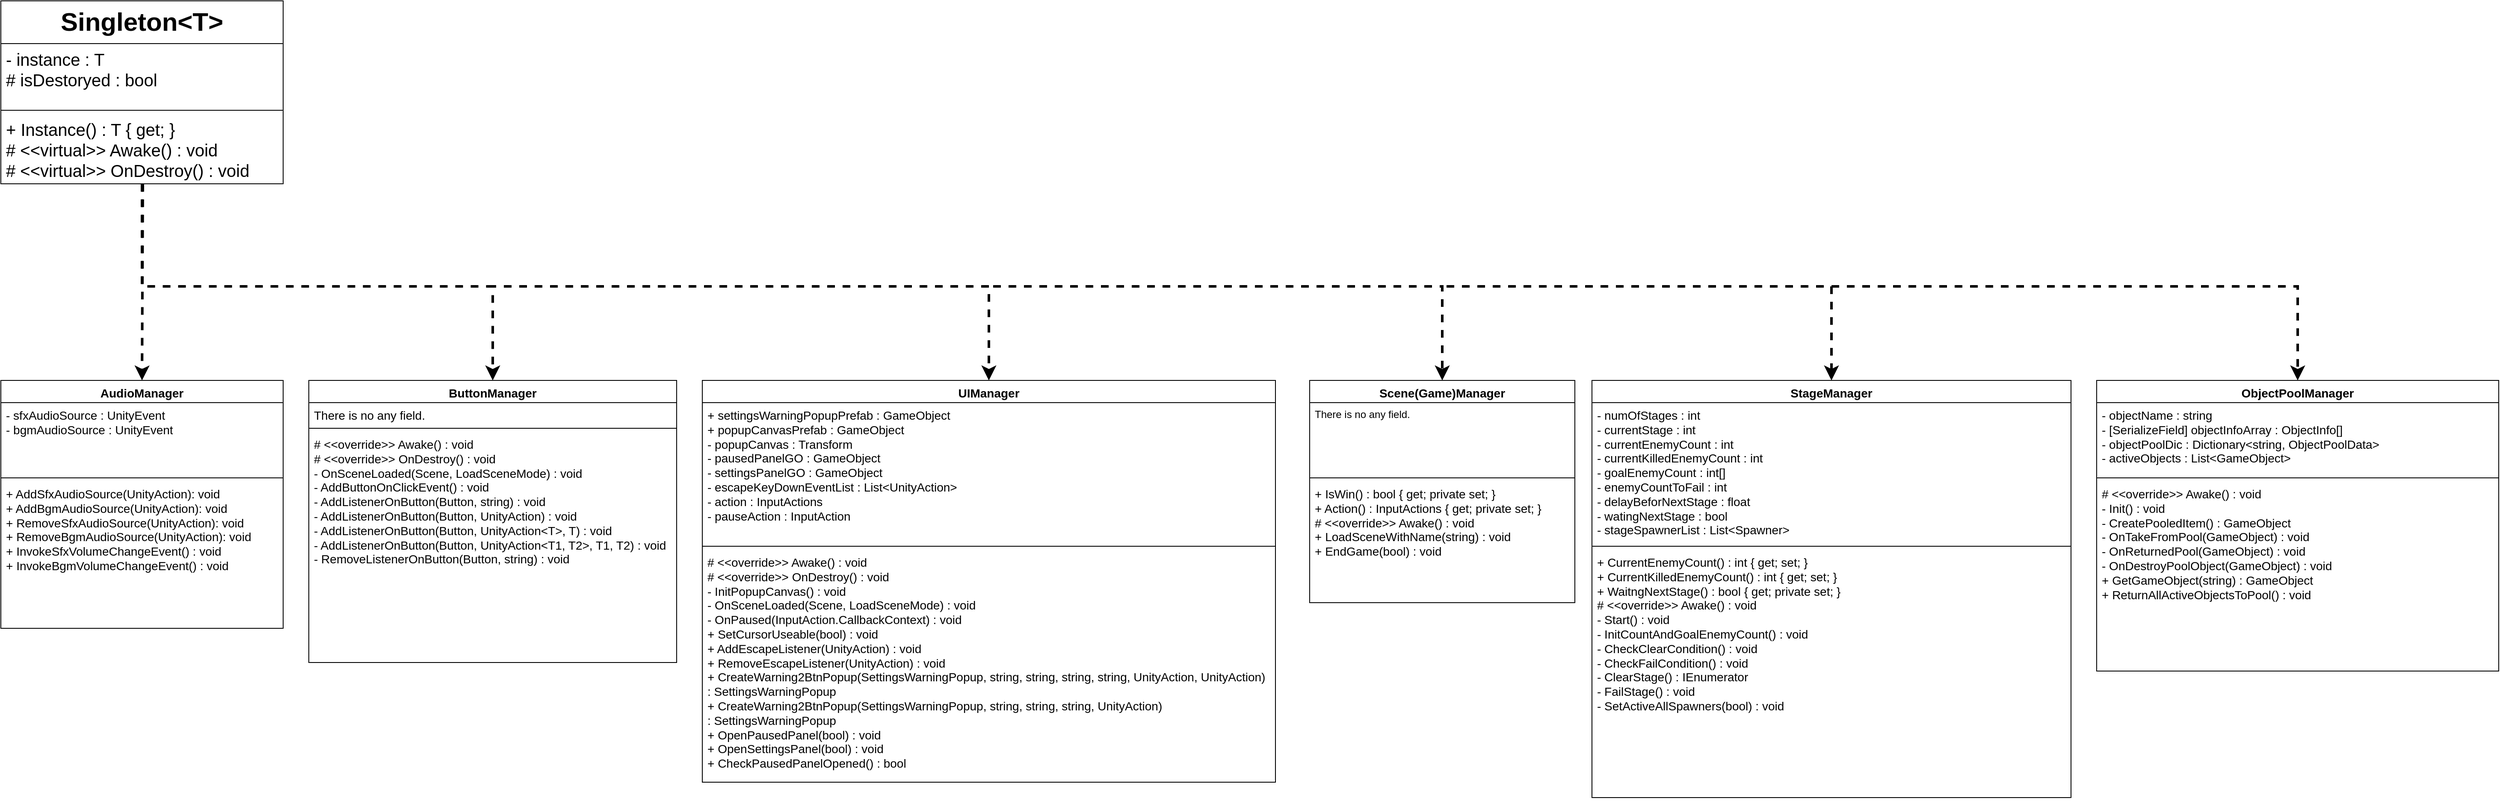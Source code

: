 <mxfile version="24.7.17">
  <diagram id="C5RBs43oDa-KdzZeNtuy" name="Page-1">
    <mxGraphModel dx="3693" dy="2787" grid="1" gridSize="10" guides="1" tooltips="1" connect="1" arrows="1" fold="1" page="1" pageScale="1" pageWidth="827" pageHeight="1169" math="0" shadow="0">
      <root>
        <mxCell id="WIyWlLk6GJQsqaUBKTNV-0" />
        <mxCell id="WIyWlLk6GJQsqaUBKTNV-1" parent="WIyWlLk6GJQsqaUBKTNV-0" />
        <mxCell id="vxotQpGn6Yq8NNe8dFIu-1" value="&lt;font style=&quot;font-size: 14px;&quot;&gt;Scene(Game)Manager&lt;/font&gt;" style="swimlane;fontStyle=1;align=center;verticalAlign=top;childLayout=stackLayout;horizontal=1;startSize=26;horizontalStack=0;resizeParent=1;resizeParentMax=0;resizeLast=0;collapsible=1;marginBottom=0;whiteSpace=wrap;html=1;" vertex="1" parent="WIyWlLk6GJQsqaUBKTNV-1">
          <mxGeometry x="730" y="30" width="310" height="260" as="geometry" />
        </mxCell>
        <mxCell id="vxotQpGn6Yq8NNe8dFIu-2" value="There is no any field." style="text;strokeColor=none;fillColor=none;align=left;verticalAlign=top;spacingLeft=4;spacingRight=4;overflow=hidden;rotatable=0;points=[[0,0.5],[1,0.5]];portConstraint=eastwest;whiteSpace=wrap;html=1;" vertex="1" parent="vxotQpGn6Yq8NNe8dFIu-1">
          <mxGeometry y="26" width="310" height="84" as="geometry" />
        </mxCell>
        <mxCell id="vxotQpGn6Yq8NNe8dFIu-3" value="" style="line;strokeWidth=1;fillColor=none;align=left;verticalAlign=middle;spacingTop=-1;spacingLeft=3;spacingRight=3;rotatable=0;labelPosition=right;points=[];portConstraint=eastwest;strokeColor=inherit;" vertex="1" parent="vxotQpGn6Yq8NNe8dFIu-1">
          <mxGeometry y="110" width="310" height="8" as="geometry" />
        </mxCell>
        <mxCell id="vxotQpGn6Yq8NNe8dFIu-4" value="&lt;div&gt;&lt;span style=&quot;background-color: initial; font-size: 14px;&quot;&gt;+ IsWin() : bool { get; private set; }&lt;/span&gt;&lt;/div&gt;&lt;div&gt;&lt;font style=&quot;font-size: 14px;&quot;&gt;+ Action() : InputActions { get; private set; }&lt;/font&gt;&lt;/div&gt;&lt;div&gt;&lt;font style=&quot;font-size: 14px;&quot;&gt;# &amp;lt;&amp;lt;override&amp;gt;&amp;gt; Awake() : void&lt;/font&gt;&lt;/div&gt;&lt;font style=&quot;font-size: 14px;&quot;&gt;+ LoadSceneWithName(string) : void&lt;/font&gt;&lt;div style=&quot;font-size: 14px;&quot;&gt;&lt;font style=&quot;font-size: 14px;&quot;&gt;+ EndGame(bool) : void&lt;/font&gt;&lt;/div&gt;&lt;div style=&quot;font-size: 14px;&quot;&gt;&lt;font style=&quot;font-size: 14px;&quot;&gt;&lt;br&gt;&lt;/font&gt;&lt;/div&gt;" style="text;strokeColor=none;fillColor=none;align=left;verticalAlign=top;spacingLeft=4;spacingRight=4;overflow=hidden;rotatable=0;points=[[0,0.5],[1,0.5]];portConstraint=eastwest;whiteSpace=wrap;html=1;" vertex="1" parent="vxotQpGn6Yq8NNe8dFIu-1">
          <mxGeometry y="118" width="310" height="142" as="geometry" />
        </mxCell>
        <mxCell id="vxotQpGn6Yq8NNe8dFIu-33" style="edgeStyle=none;curved=0;rounded=0;orthogonalLoop=1;jettySize=auto;html=1;entryX=0.5;entryY=0;entryDx=0;entryDy=0;fontSize=12;startSize=8;endSize=8;dashed=1;strokeWidth=3;exitX=0.503;exitY=1.003;exitDx=0;exitDy=0;exitPerimeter=0;" edge="1" parent="WIyWlLk6GJQsqaUBKTNV-1" source="vxotQpGn6Yq8NNe8dFIu-8" target="vxotQpGn6Yq8NNe8dFIu-18">
          <mxGeometry relative="1" as="geometry">
            <mxPoint x="-635" y="-110" as="sourcePoint" />
          </mxGeometry>
        </mxCell>
        <mxCell id="vxotQpGn6Yq8NNe8dFIu-5" value="&lt;font style=&quot;font-size: 30px;&quot;&gt;Singleton&amp;lt;T&amp;gt;&lt;/font&gt;" style="swimlane;fontStyle=1;align=center;verticalAlign=top;childLayout=stackLayout;horizontal=1;startSize=50;horizontalStack=0;resizeParent=1;resizeParentMax=0;resizeLast=0;collapsible=1;marginBottom=0;whiteSpace=wrap;html=1;" vertex="1" parent="WIyWlLk6GJQsqaUBKTNV-1">
          <mxGeometry x="-800" y="-414" width="330" height="214" as="geometry" />
        </mxCell>
        <mxCell id="vxotQpGn6Yq8NNe8dFIu-6" value="&lt;div style=&quot;font-size: 20px;&quot;&gt;&lt;font style=&quot;font-size: 20px;&quot;&gt;- instance : T&lt;/font&gt;&lt;/div&gt;&lt;font style=&quot;font-size: 20px;&quot;&gt;# isDestoryed : bool&lt;/font&gt;&lt;div style=&quot;font-size: 20px;&quot;&gt;&lt;br&gt;&lt;/div&gt;" style="text;strokeColor=none;fillColor=none;align=left;verticalAlign=top;spacingLeft=4;spacingRight=4;overflow=hidden;rotatable=0;points=[[0,0.5],[1,0.5]];portConstraint=eastwest;whiteSpace=wrap;html=1;" vertex="1" parent="vxotQpGn6Yq8NNe8dFIu-5">
          <mxGeometry y="50" width="330" height="74" as="geometry" />
        </mxCell>
        <mxCell id="vxotQpGn6Yq8NNe8dFIu-7" value="" style="line;strokeWidth=1;fillColor=none;align=left;verticalAlign=middle;spacingTop=-1;spacingLeft=3;spacingRight=3;rotatable=0;labelPosition=right;points=[];portConstraint=eastwest;strokeColor=inherit;" vertex="1" parent="vxotQpGn6Yq8NNe8dFIu-5">
          <mxGeometry y="124" width="330" height="8" as="geometry" />
        </mxCell>
        <mxCell id="vxotQpGn6Yq8NNe8dFIu-8" value="&lt;font style=&quot;font-size: 20px;&quot;&gt;+ Instance() : T { get; }&lt;/font&gt;&lt;div style=&quot;font-size: 20px;&quot;&gt;&lt;font style=&quot;font-size: 20px;&quot;&gt;#&amp;nbsp;&amp;lt;&amp;lt;virtual&amp;gt;&amp;gt; Awake() : void&lt;/font&gt;&lt;/div&gt;&lt;div style=&quot;font-size: 20px;&quot;&gt;&lt;font style=&quot;font-size: 20px;&quot;&gt;#&amp;nbsp;&amp;lt;&amp;lt;virtual&amp;gt;&amp;gt; OnDestroy() : void&lt;/font&gt;&lt;/div&gt;" style="text;strokeColor=none;fillColor=none;align=left;verticalAlign=top;spacingLeft=4;spacingRight=4;overflow=hidden;rotatable=0;points=[[0,0.5],[1,0.5]];portConstraint=eastwest;whiteSpace=wrap;html=1;" vertex="1" parent="vxotQpGn6Yq8NNe8dFIu-5">
          <mxGeometry y="132" width="330" height="82" as="geometry" />
        </mxCell>
        <mxCell id="vxotQpGn6Yq8NNe8dFIu-9" value="&lt;font style=&quot;font-size: 14px;&quot;&gt;UIManager&lt;/font&gt;" style="swimlane;fontStyle=1;align=center;verticalAlign=top;childLayout=stackLayout;horizontal=1;startSize=26;horizontalStack=0;resizeParent=1;resizeParentMax=0;resizeLast=0;collapsible=1;marginBottom=0;whiteSpace=wrap;html=1;" vertex="1" parent="WIyWlLk6GJQsqaUBKTNV-1">
          <mxGeometry x="20" y="30" width="670" height="470" as="geometry" />
        </mxCell>
        <mxCell id="vxotQpGn6Yq8NNe8dFIu-10" value="&lt;div&gt;&lt;span style=&quot;font-size: 14px;&quot;&gt;+ settingsWarningPopupPrefab : GameObject&lt;br&gt;+ popupCanvasPrefab : GameObject&lt;/span&gt;&lt;/div&gt;&lt;span style=&quot;font-size: 14px;&quot;&gt;- popupCanvas : Transform&lt;/span&gt;&lt;div&gt;&lt;span style=&quot;font-size: 14px;&quot;&gt;- pausedPanelGO : GameObject&lt;br&gt;- settingsPanelGO : GameObject&lt;br&gt;- escapeKeyDownEventList : List&amp;lt;UnityAction&amp;gt;&lt;br&gt;- action : InputActions&lt;br&gt;- pauseAction : InputAction&lt;/span&gt;&lt;/div&gt;" style="text;strokeColor=none;fillColor=none;align=left;verticalAlign=top;spacingLeft=4;spacingRight=4;overflow=hidden;rotatable=0;points=[[0,0.5],[1,0.5]];portConstraint=eastwest;whiteSpace=wrap;html=1;" vertex="1" parent="vxotQpGn6Yq8NNe8dFIu-9">
          <mxGeometry y="26" width="670" height="164" as="geometry" />
        </mxCell>
        <mxCell id="vxotQpGn6Yq8NNe8dFIu-11" value="" style="line;strokeWidth=1;fillColor=none;align=left;verticalAlign=middle;spacingTop=-1;spacingLeft=3;spacingRight=3;rotatable=0;labelPosition=right;points=[];portConstraint=eastwest;strokeColor=inherit;" vertex="1" parent="vxotQpGn6Yq8NNe8dFIu-9">
          <mxGeometry y="190" width="670" height="8" as="geometry" />
        </mxCell>
        <mxCell id="vxotQpGn6Yq8NNe8dFIu-12" value="&lt;div&gt;&lt;div&gt;&lt;font style=&quot;font-size: 14px;&quot;&gt;# &amp;lt;&amp;lt;override&amp;gt;&amp;gt; Awake() : void&lt;/font&gt;&lt;/div&gt;&lt;div&gt;&lt;font style=&quot;font-size: 14px;&quot;&gt;# &amp;lt;&amp;lt;override&amp;gt;&amp;gt; OnDestroy() : void&lt;/font&gt;&lt;/div&gt;&lt;/div&gt;&lt;span style=&quot;font-size: 14px;&quot;&gt;- InitPopupCanvas() : void&lt;br&gt;- OnSceneLoaded(Scene, LoadSceneMode) : void&lt;br&gt;- OnPaused(InputAction.CallbackContext) : void&lt;br&gt;+ SetCursorUseable(bool) : void&lt;/span&gt;&lt;div&gt;&lt;span style=&quot;font-size: 14px;&quot;&gt;+ AddEscapeListener(UnityAction) : void&lt;br&gt;+ RemoveEscapeListener(UnityAction) : void&lt;br&gt;+ CreateWarning2BtnPopup(SettingsWarningPopup, string, string, string, string, UnityAction, UnityAction) :&amp;nbsp;&lt;/span&gt;&lt;span style=&quot;font-size: 14px; background-color: initial;&quot;&gt;SettingsWarningPopup&lt;/span&gt;&lt;/div&gt;&lt;div&gt;&lt;span style=&quot;font-size: 14px;&quot;&gt;+ CreateWarning2BtnPopup(SettingsWarningPopup, string, string, string, UnityAction) :&amp;nbsp;&lt;/span&gt;&lt;span style=&quot;background-color: initial; font-size: 14px;&quot;&gt;SettingsWarningPopup&lt;/span&gt;&lt;/div&gt;&lt;div&gt;&lt;span style=&quot;background-color: initial; font-size: 14px;&quot;&gt;+ OpenPausedPanel(bool) : void&lt;br&gt;+ OpenSettingsPanel(bool) : void&lt;br&gt;+ CheckPausedPanelOpened() : bool&lt;/span&gt;&lt;/div&gt;" style="text;strokeColor=none;fillColor=none;align=left;verticalAlign=top;spacingLeft=4;spacingRight=4;overflow=hidden;rotatable=0;points=[[0,0.5],[1,0.5]];portConstraint=eastwest;whiteSpace=wrap;html=1;" vertex="1" parent="vxotQpGn6Yq8NNe8dFIu-9">
          <mxGeometry y="198" width="670" height="272" as="geometry" />
        </mxCell>
        <mxCell id="vxotQpGn6Yq8NNe8dFIu-13" value="&lt;font style=&quot;font-size: 14px;&quot;&gt;ButtonManager&lt;/font&gt;" style="swimlane;fontStyle=1;align=center;verticalAlign=top;childLayout=stackLayout;horizontal=1;startSize=26;horizontalStack=0;resizeParent=1;resizeParentMax=0;resizeLast=0;collapsible=1;marginBottom=0;whiteSpace=wrap;html=1;" vertex="1" parent="WIyWlLk6GJQsqaUBKTNV-1">
          <mxGeometry x="-440" y="30" width="430" height="330" as="geometry" />
        </mxCell>
        <mxCell id="vxotQpGn6Yq8NNe8dFIu-14" value="&lt;span style=&quot;font-size: 14px;&quot;&gt;There is no any field.&lt;/span&gt;" style="text;strokeColor=none;fillColor=none;align=left;verticalAlign=top;spacingLeft=4;spacingRight=4;overflow=hidden;rotatable=0;points=[[0,0.5],[1,0.5]];portConstraint=eastwest;whiteSpace=wrap;html=1;" vertex="1" parent="vxotQpGn6Yq8NNe8dFIu-13">
          <mxGeometry y="26" width="430" height="26" as="geometry" />
        </mxCell>
        <mxCell id="vxotQpGn6Yq8NNe8dFIu-15" value="" style="line;strokeWidth=1;fillColor=none;align=left;verticalAlign=middle;spacingTop=-1;spacingLeft=3;spacingRight=3;rotatable=0;labelPosition=right;points=[];portConstraint=eastwest;strokeColor=inherit;" vertex="1" parent="vxotQpGn6Yq8NNe8dFIu-13">
          <mxGeometry y="52" width="430" height="8" as="geometry" />
        </mxCell>
        <mxCell id="vxotQpGn6Yq8NNe8dFIu-16" value="&lt;div&gt;&lt;font style=&quot;font-size: 14px;&quot;&gt;# &amp;lt;&amp;lt;override&amp;gt;&amp;gt; Awake() : void&lt;/font&gt;&lt;/div&gt;&lt;div&gt;&lt;font style=&quot;font-size: 14px;&quot;&gt;# &amp;lt;&amp;lt;override&amp;gt;&amp;gt; OnDestroy() : void&lt;/font&gt;&lt;/div&gt;&lt;font style=&quot;font-size: 14px;&quot;&gt;- OnSceneLoaded(Scene, LoadSceneMode) : void&lt;/font&gt;&lt;div&gt;&lt;div style=&quot;font-size: 14px;&quot;&gt;&lt;font style=&quot;font-size: 14px;&quot;&gt;- AddButtonOnClickEvent() : void&lt;/font&gt;&lt;/div&gt;&lt;div style=&quot;font-size: 14px;&quot;&gt;&lt;font style=&quot;font-size: 14px;&quot;&gt;- AddListenerOnButton(Button, string) : void&lt;/font&gt;&lt;/div&gt;&lt;div style=&quot;font-size: 14px;&quot;&gt;&lt;font style=&quot;font-size: 14px;&quot;&gt;- AddListenerOnButton(Button, UnityAction) : void&lt;/font&gt;&lt;/div&gt;&lt;div style=&quot;font-size: 14px;&quot;&gt;&lt;font style=&quot;font-size: 14px;&quot;&gt;- AddListenerOnButton(Button, UnityAction&amp;lt;T&amp;gt;, T) : void&lt;/font&gt;&lt;/div&gt;&lt;div style=&quot;font-size: 14px;&quot;&gt;&lt;font style=&quot;font-size: 14px;&quot;&gt;- AddListenerOnButton(Button, UnityAction&amp;lt;T1, T2&amp;gt;, T1, T2) : void&lt;/font&gt;&lt;/div&gt;&lt;div style=&quot;font-size: 14px;&quot;&gt;&lt;font style=&quot;font-size: 14px;&quot;&gt;- RemoveListenerOnButton(Button, string) : void&lt;/font&gt;&lt;/div&gt;&lt;/div&gt;" style="text;strokeColor=none;fillColor=none;align=left;verticalAlign=top;spacingLeft=4;spacingRight=4;overflow=hidden;rotatable=0;points=[[0,0.5],[1,0.5]];portConstraint=eastwest;whiteSpace=wrap;html=1;" vertex="1" parent="vxotQpGn6Yq8NNe8dFIu-13">
          <mxGeometry y="60" width="430" height="270" as="geometry" />
        </mxCell>
        <mxCell id="vxotQpGn6Yq8NNe8dFIu-18" value="&lt;font style=&quot;font-size: 14px;&quot;&gt;AudioManager&lt;/font&gt;" style="swimlane;fontStyle=1;align=center;verticalAlign=top;childLayout=stackLayout;horizontal=1;startSize=26;horizontalStack=0;resizeParent=1;resizeParentMax=0;resizeLast=0;collapsible=1;marginBottom=0;whiteSpace=wrap;html=1;" vertex="1" parent="WIyWlLk6GJQsqaUBKTNV-1">
          <mxGeometry x="-800" y="30" width="330" height="290" as="geometry" />
        </mxCell>
        <mxCell id="vxotQpGn6Yq8NNe8dFIu-19" value="&lt;font style=&quot;font-size: 14px;&quot;&gt;- sfxAudioSource : UnityEvent&lt;/font&gt;&lt;div style=&quot;font-size: 14px;&quot;&gt;&lt;font style=&quot;font-size: 14px;&quot;&gt;- bgmAudioSource : UnityEvent&lt;/font&gt;&lt;/div&gt;" style="text;strokeColor=none;fillColor=none;align=left;verticalAlign=top;spacingLeft=4;spacingRight=4;overflow=hidden;rotatable=0;points=[[0,0.5],[1,0.5]];portConstraint=eastwest;whiteSpace=wrap;html=1;" vertex="1" parent="vxotQpGn6Yq8NNe8dFIu-18">
          <mxGeometry y="26" width="330" height="84" as="geometry" />
        </mxCell>
        <mxCell id="vxotQpGn6Yq8NNe8dFIu-20" value="" style="line;strokeWidth=1;fillColor=none;align=left;verticalAlign=middle;spacingTop=-1;spacingLeft=3;spacingRight=3;rotatable=0;labelPosition=right;points=[];portConstraint=eastwest;strokeColor=inherit;" vertex="1" parent="vxotQpGn6Yq8NNe8dFIu-18">
          <mxGeometry y="110" width="330" height="8" as="geometry" />
        </mxCell>
        <mxCell id="vxotQpGn6Yq8NNe8dFIu-21" value="&lt;font style=&quot;font-size: 14px;&quot;&gt;+ AddSfxAudioSource(UnityAction): void&lt;/font&gt;&lt;div style=&quot;font-size: 14px;&quot;&gt;&lt;span style=&quot;background-color: initial;&quot;&gt;&lt;font style=&quot;font-size: 14px;&quot;&gt;+ AddBgmAudioSource(UnityAction): void&lt;/font&gt;&lt;/span&gt;&lt;/div&gt;&lt;div style=&quot;font-size: 14px;&quot;&gt;&lt;font style=&quot;font-size: 14px;&quot;&gt;+ RemoveSfxAudioSource(UnityAction): void&lt;span style=&quot;background-color: initial;&quot;&gt;&lt;/span&gt;&lt;/font&gt;&lt;/div&gt;&lt;div style=&quot;font-size: 14px;&quot;&gt;&lt;font style=&quot;font-size: 14px;&quot;&gt;+ RemoveBgmAudioSource(UnityAction): void&lt;/font&gt;&lt;/div&gt;&lt;div style=&quot;font-size: 14px;&quot;&gt;&lt;font style=&quot;font-size: 14px;&quot;&gt;+ InvokeSfxVolumeChangeEvent() : void&lt;br&gt;+ InvokeBgmVolumeChangeEvent() : void&lt;/font&gt;&lt;/div&gt;" style="text;strokeColor=none;fillColor=none;align=left;verticalAlign=top;spacingLeft=4;spacingRight=4;overflow=hidden;rotatable=0;points=[[0,0.5],[1,0.5]];portConstraint=eastwest;whiteSpace=wrap;html=1;" vertex="1" parent="vxotQpGn6Yq8NNe8dFIu-18">
          <mxGeometry y="118" width="330" height="172" as="geometry" />
        </mxCell>
        <mxCell id="vxotQpGn6Yq8NNe8dFIu-23" value="&lt;font style=&quot;font-size: 14px;&quot;&gt;StageManager&lt;/font&gt;" style="swimlane;fontStyle=1;align=center;verticalAlign=top;childLayout=stackLayout;horizontal=1;startSize=26;horizontalStack=0;resizeParent=1;resizeParentMax=0;resizeLast=0;collapsible=1;marginBottom=0;whiteSpace=wrap;html=1;" vertex="1" parent="WIyWlLk6GJQsqaUBKTNV-1">
          <mxGeometry x="1060" y="30" width="560" height="488" as="geometry" />
        </mxCell>
        <mxCell id="vxotQpGn6Yq8NNe8dFIu-24" value="&lt;span style=&quot;font-size: 14px;&quot;&gt;- numOfStages : int&lt;/span&gt;&lt;div&gt;&lt;span style=&quot;font-size: 14px;&quot;&gt;- currentStage : int&lt;/span&gt;&lt;/div&gt;&lt;div&gt;&lt;span style=&quot;font-size: 14px;&quot;&gt;- currentEnemyCount : int&lt;/span&gt;&lt;/div&gt;&lt;div&gt;&lt;span style=&quot;font-size: 14px;&quot;&gt;- currentKilledEnemyCount : int&lt;/span&gt;&lt;/div&gt;&lt;div&gt;&lt;span style=&quot;font-size: 14px;&quot;&gt;- goalEnemyCount : int[]&lt;br&gt;- enemyCountToFail : int&lt;/span&gt;&lt;/div&gt;&lt;div&gt;&lt;span style=&quot;font-size: 14px;&quot;&gt;- delayBeforNextStage : float&lt;/span&gt;&lt;/div&gt;&lt;div&gt;&lt;span style=&quot;font-size: 14px;&quot;&gt;- watingNextStage : bool&lt;/span&gt;&lt;/div&gt;&lt;div&gt;&lt;span style=&quot;font-size: 14px;&quot;&gt;- stageSpawnerList : List&amp;lt;Spawner&amp;gt;&lt;/span&gt;&lt;/div&gt;" style="text;strokeColor=none;fillColor=none;align=left;verticalAlign=top;spacingLeft=4;spacingRight=4;overflow=hidden;rotatable=0;points=[[0,0.5],[1,0.5]];portConstraint=eastwest;whiteSpace=wrap;html=1;" vertex="1" parent="vxotQpGn6Yq8NNe8dFIu-23">
          <mxGeometry y="26" width="560" height="164" as="geometry" />
        </mxCell>
        <mxCell id="vxotQpGn6Yq8NNe8dFIu-25" value="" style="line;strokeWidth=1;fillColor=none;align=left;verticalAlign=middle;spacingTop=-1;spacingLeft=3;spacingRight=3;rotatable=0;labelPosition=right;points=[];portConstraint=eastwest;strokeColor=inherit;" vertex="1" parent="vxotQpGn6Yq8NNe8dFIu-23">
          <mxGeometry y="190" width="560" height="8" as="geometry" />
        </mxCell>
        <mxCell id="vxotQpGn6Yq8NNe8dFIu-26" value="&lt;span style=&quot;font-size: 14px;&quot;&gt;+ CurrentEnemyCount() : int { get; set; }&lt;br&gt;+ CurrentKilledEnemyCount() : int { get; set; }&lt;br&gt;+ WaitngNextStage() : bool { get; private set; }&lt;br&gt;&lt;/span&gt;&lt;span style=&quot;font-size: 14px;&quot;&gt;# &amp;lt;&amp;lt;override&amp;gt;&amp;gt; Awake() : void&lt;/span&gt;&lt;span style=&quot;font-size: 14px;&quot;&gt;&lt;/span&gt;&lt;div&gt;&lt;span style=&quot;font-size: 14px;&quot;&gt;- Start() : void&lt;/span&gt;&lt;/div&gt;&lt;div&gt;&lt;span style=&quot;font-size: 14px;&quot;&gt;- InitCountAndGoalEnemyCount() : void&lt;br&gt;- CheckClearCondition() : void&lt;br&gt;- CheckFailCondition() : void&lt;/span&gt;&lt;/div&gt;&lt;div&gt;&lt;span style=&quot;font-size: 14px;&quot;&gt;- ClearStage() : IEnumerator&lt;br&gt;- FailStage() : void&lt;br&gt;- SetActiveAllSpawners(bool) : void&lt;/span&gt;&lt;/div&gt;" style="text;strokeColor=none;fillColor=none;align=left;verticalAlign=top;spacingLeft=4;spacingRight=4;overflow=hidden;rotatable=0;points=[[0,0.5],[1,0.5]];portConstraint=eastwest;whiteSpace=wrap;html=1;" vertex="1" parent="vxotQpGn6Yq8NNe8dFIu-23">
          <mxGeometry y="198" width="560" height="290" as="geometry" />
        </mxCell>
        <mxCell id="vxotQpGn6Yq8NNe8dFIu-27" value="&lt;font style=&quot;font-size: 14px;&quot;&gt;ObjectPoolManager&lt;/font&gt;" style="swimlane;fontStyle=1;align=center;verticalAlign=top;childLayout=stackLayout;horizontal=1;startSize=26;horizontalStack=0;resizeParent=1;resizeParentMax=0;resizeLast=0;collapsible=1;marginBottom=0;whiteSpace=wrap;html=1;" vertex="1" parent="WIyWlLk6GJQsqaUBKTNV-1">
          <mxGeometry x="1650" y="30" width="470" height="340" as="geometry" />
        </mxCell>
        <mxCell id="vxotQpGn6Yq8NNe8dFIu-28" value="&lt;span style=&quot;font-size: 14px;&quot;&gt;- objectName : string&lt;br&gt;- [SerializeField] objectInfoArray : ObjectInfo[]&lt;/span&gt;&lt;div&gt;&lt;span style=&quot;font-size: 14px;&quot;&gt;- objectPoolDic : Dictionary&amp;lt;string, ObjectPoolData&amp;gt;&lt;br&gt;- activeObjects : List&amp;lt;GameObject&amp;gt;&lt;/span&gt;&lt;/div&gt;" style="text;strokeColor=none;fillColor=none;align=left;verticalAlign=top;spacingLeft=4;spacingRight=4;overflow=hidden;rotatable=0;points=[[0,0.5],[1,0.5]];portConstraint=eastwest;whiteSpace=wrap;html=1;" vertex="1" parent="vxotQpGn6Yq8NNe8dFIu-27">
          <mxGeometry y="26" width="470" height="84" as="geometry" />
        </mxCell>
        <mxCell id="vxotQpGn6Yq8NNe8dFIu-29" value="" style="line;strokeWidth=1;fillColor=none;align=left;verticalAlign=middle;spacingTop=-1;spacingLeft=3;spacingRight=3;rotatable=0;labelPosition=right;points=[];portConstraint=eastwest;strokeColor=inherit;" vertex="1" parent="vxotQpGn6Yq8NNe8dFIu-27">
          <mxGeometry y="110" width="470" height="8" as="geometry" />
        </mxCell>
        <mxCell id="vxotQpGn6Yq8NNe8dFIu-30" value="&lt;span style=&quot;font-size: 14px;&quot;&gt;# &amp;lt;&amp;lt;override&amp;gt;&amp;gt; Awake() : void&lt;/span&gt;&lt;div&gt;&lt;span style=&quot;font-size: 14px;&quot;&gt;- Init() : void&lt;/span&gt;&lt;/div&gt;&lt;div&gt;&lt;span style=&quot;font-size: 14px;&quot;&gt;- CreatePooledItem() : GameObject&lt;br&gt;- OnTakeFromPool(GameObject) : void&lt;br&gt;- OnReturnedPool(GameObject) : void&lt;br&gt;- OnDestroyPoolObject(GameObject) : void&lt;br&gt;+ GetGameObject(string) : GameObject&lt;br&gt;+ ReturnAllActiveObjectsToPool() : void&amp;nbsp;&lt;/span&gt;&lt;/div&gt;" style="text;strokeColor=none;fillColor=none;align=left;verticalAlign=top;spacingLeft=4;spacingRight=4;overflow=hidden;rotatable=0;points=[[0,0.5],[1,0.5]];portConstraint=eastwest;whiteSpace=wrap;html=1;" vertex="1" parent="vxotQpGn6Yq8NNe8dFIu-27">
          <mxGeometry y="118" width="470" height="222" as="geometry" />
        </mxCell>
        <mxCell id="vxotQpGn6Yq8NNe8dFIu-36" style="edgeStyle=none;curved=0;rounded=0;orthogonalLoop=1;jettySize=auto;html=1;entryX=0.5;entryY=0;entryDx=0;entryDy=0;fontSize=12;startSize=8;endSize=8;dashed=1;strokeWidth=3;exitX=0.5;exitY=1.003;exitDx=0;exitDy=0;exitPerimeter=0;" edge="1" parent="WIyWlLk6GJQsqaUBKTNV-1" source="vxotQpGn6Yq8NNe8dFIu-8" target="vxotQpGn6Yq8NNe8dFIu-13">
          <mxGeometry relative="1" as="geometry">
            <mxPoint x="-225.83" y="-210" as="sourcePoint" />
            <mxPoint x="-225.83" y="-70" as="targetPoint" />
            <Array as="points">
              <mxPoint x="-635" y="-80" />
              <mxPoint x="-225" y="-80" />
            </Array>
          </mxGeometry>
        </mxCell>
        <mxCell id="vxotQpGn6Yq8NNe8dFIu-37" style="edgeStyle=none;curved=0;rounded=0;orthogonalLoop=1;jettySize=auto;html=1;entryX=0.5;entryY=0;entryDx=0;entryDy=0;fontSize=12;startSize=8;endSize=8;dashed=1;strokeWidth=3;" edge="1" parent="WIyWlLk6GJQsqaUBKTNV-1" target="vxotQpGn6Yq8NNe8dFIu-9">
          <mxGeometry relative="1" as="geometry">
            <mxPoint x="-230" y="-80" as="sourcePoint" />
            <mxPoint x="190.83" y="-40" as="targetPoint" />
            <Array as="points">
              <mxPoint x="355" y="-80" />
            </Array>
          </mxGeometry>
        </mxCell>
        <mxCell id="vxotQpGn6Yq8NNe8dFIu-38" style="edgeStyle=none;curved=0;rounded=0;orthogonalLoop=1;jettySize=auto;html=1;entryX=0.5;entryY=0;entryDx=0;entryDy=0;fontSize=12;startSize=8;endSize=8;dashed=1;strokeWidth=3;" edge="1" parent="WIyWlLk6GJQsqaUBKTNV-1" target="vxotQpGn6Yq8NNe8dFIu-1">
          <mxGeometry relative="1" as="geometry">
            <mxPoint x="360" y="-80" as="sourcePoint" />
            <mxPoint x="925" y="30" as="targetPoint" />
            <Array as="points">
              <mxPoint x="885" y="-80" />
            </Array>
          </mxGeometry>
        </mxCell>
        <mxCell id="vxotQpGn6Yq8NNe8dFIu-39" style="edgeStyle=none;curved=0;rounded=0;orthogonalLoop=1;jettySize=auto;html=1;entryX=0.5;entryY=0;entryDx=0;entryDy=0;fontSize=12;startSize=8;endSize=8;dashed=1;strokeWidth=3;" edge="1" parent="WIyWlLk6GJQsqaUBKTNV-1" target="vxotQpGn6Yq8NNe8dFIu-23">
          <mxGeometry relative="1" as="geometry">
            <mxPoint x="890" y="-80" as="sourcePoint" />
            <mxPoint x="1415" y="30" as="targetPoint" />
            <Array as="points">
              <mxPoint x="1340" y="-80" />
            </Array>
          </mxGeometry>
        </mxCell>
        <mxCell id="vxotQpGn6Yq8NNe8dFIu-40" style="edgeStyle=none;curved=0;rounded=0;orthogonalLoop=1;jettySize=auto;html=1;entryX=0.5;entryY=0;entryDx=0;entryDy=0;fontSize=12;startSize=8;endSize=8;dashed=1;strokeWidth=3;" edge="1" parent="WIyWlLk6GJQsqaUBKTNV-1" target="vxotQpGn6Yq8NNe8dFIu-27">
          <mxGeometry relative="1" as="geometry">
            <mxPoint x="1340" y="-80" as="sourcePoint" />
            <mxPoint x="1790" y="30" as="targetPoint" />
            <Array as="points">
              <mxPoint x="1885" y="-80" />
            </Array>
          </mxGeometry>
        </mxCell>
      </root>
    </mxGraphModel>
  </diagram>
</mxfile>
